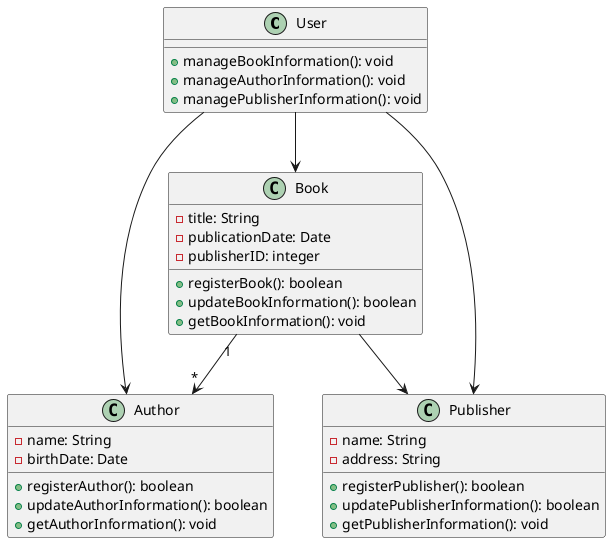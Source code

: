 @startuml
class User {
    + manageBookInformation(): void
    + manageAuthorInformation(): void
    + managePublisherInformation(): void
}

class Book {
    - title: String
    - publicationDate: Date
    - publisherID: integer
    + registerBook(): boolean
    + updateBookInformation(): boolean
    + getBookInformation(): void
}

class Author {
    - name: String
    - birthDate: Date
    + registerAuthor(): boolean
    + updateAuthorInformation(): boolean
    + getAuthorInformation(): void
}

class Publisher {
    - name: String
    - address: String
    + registerPublisher(): boolean
    + updatePublisherInformation(): boolean
    + getPublisherInformation(): void
}

User --> Book
User --> Author
User --> Publisher
Book "1" --> "*" Author
Book --> Publisher
@enduml